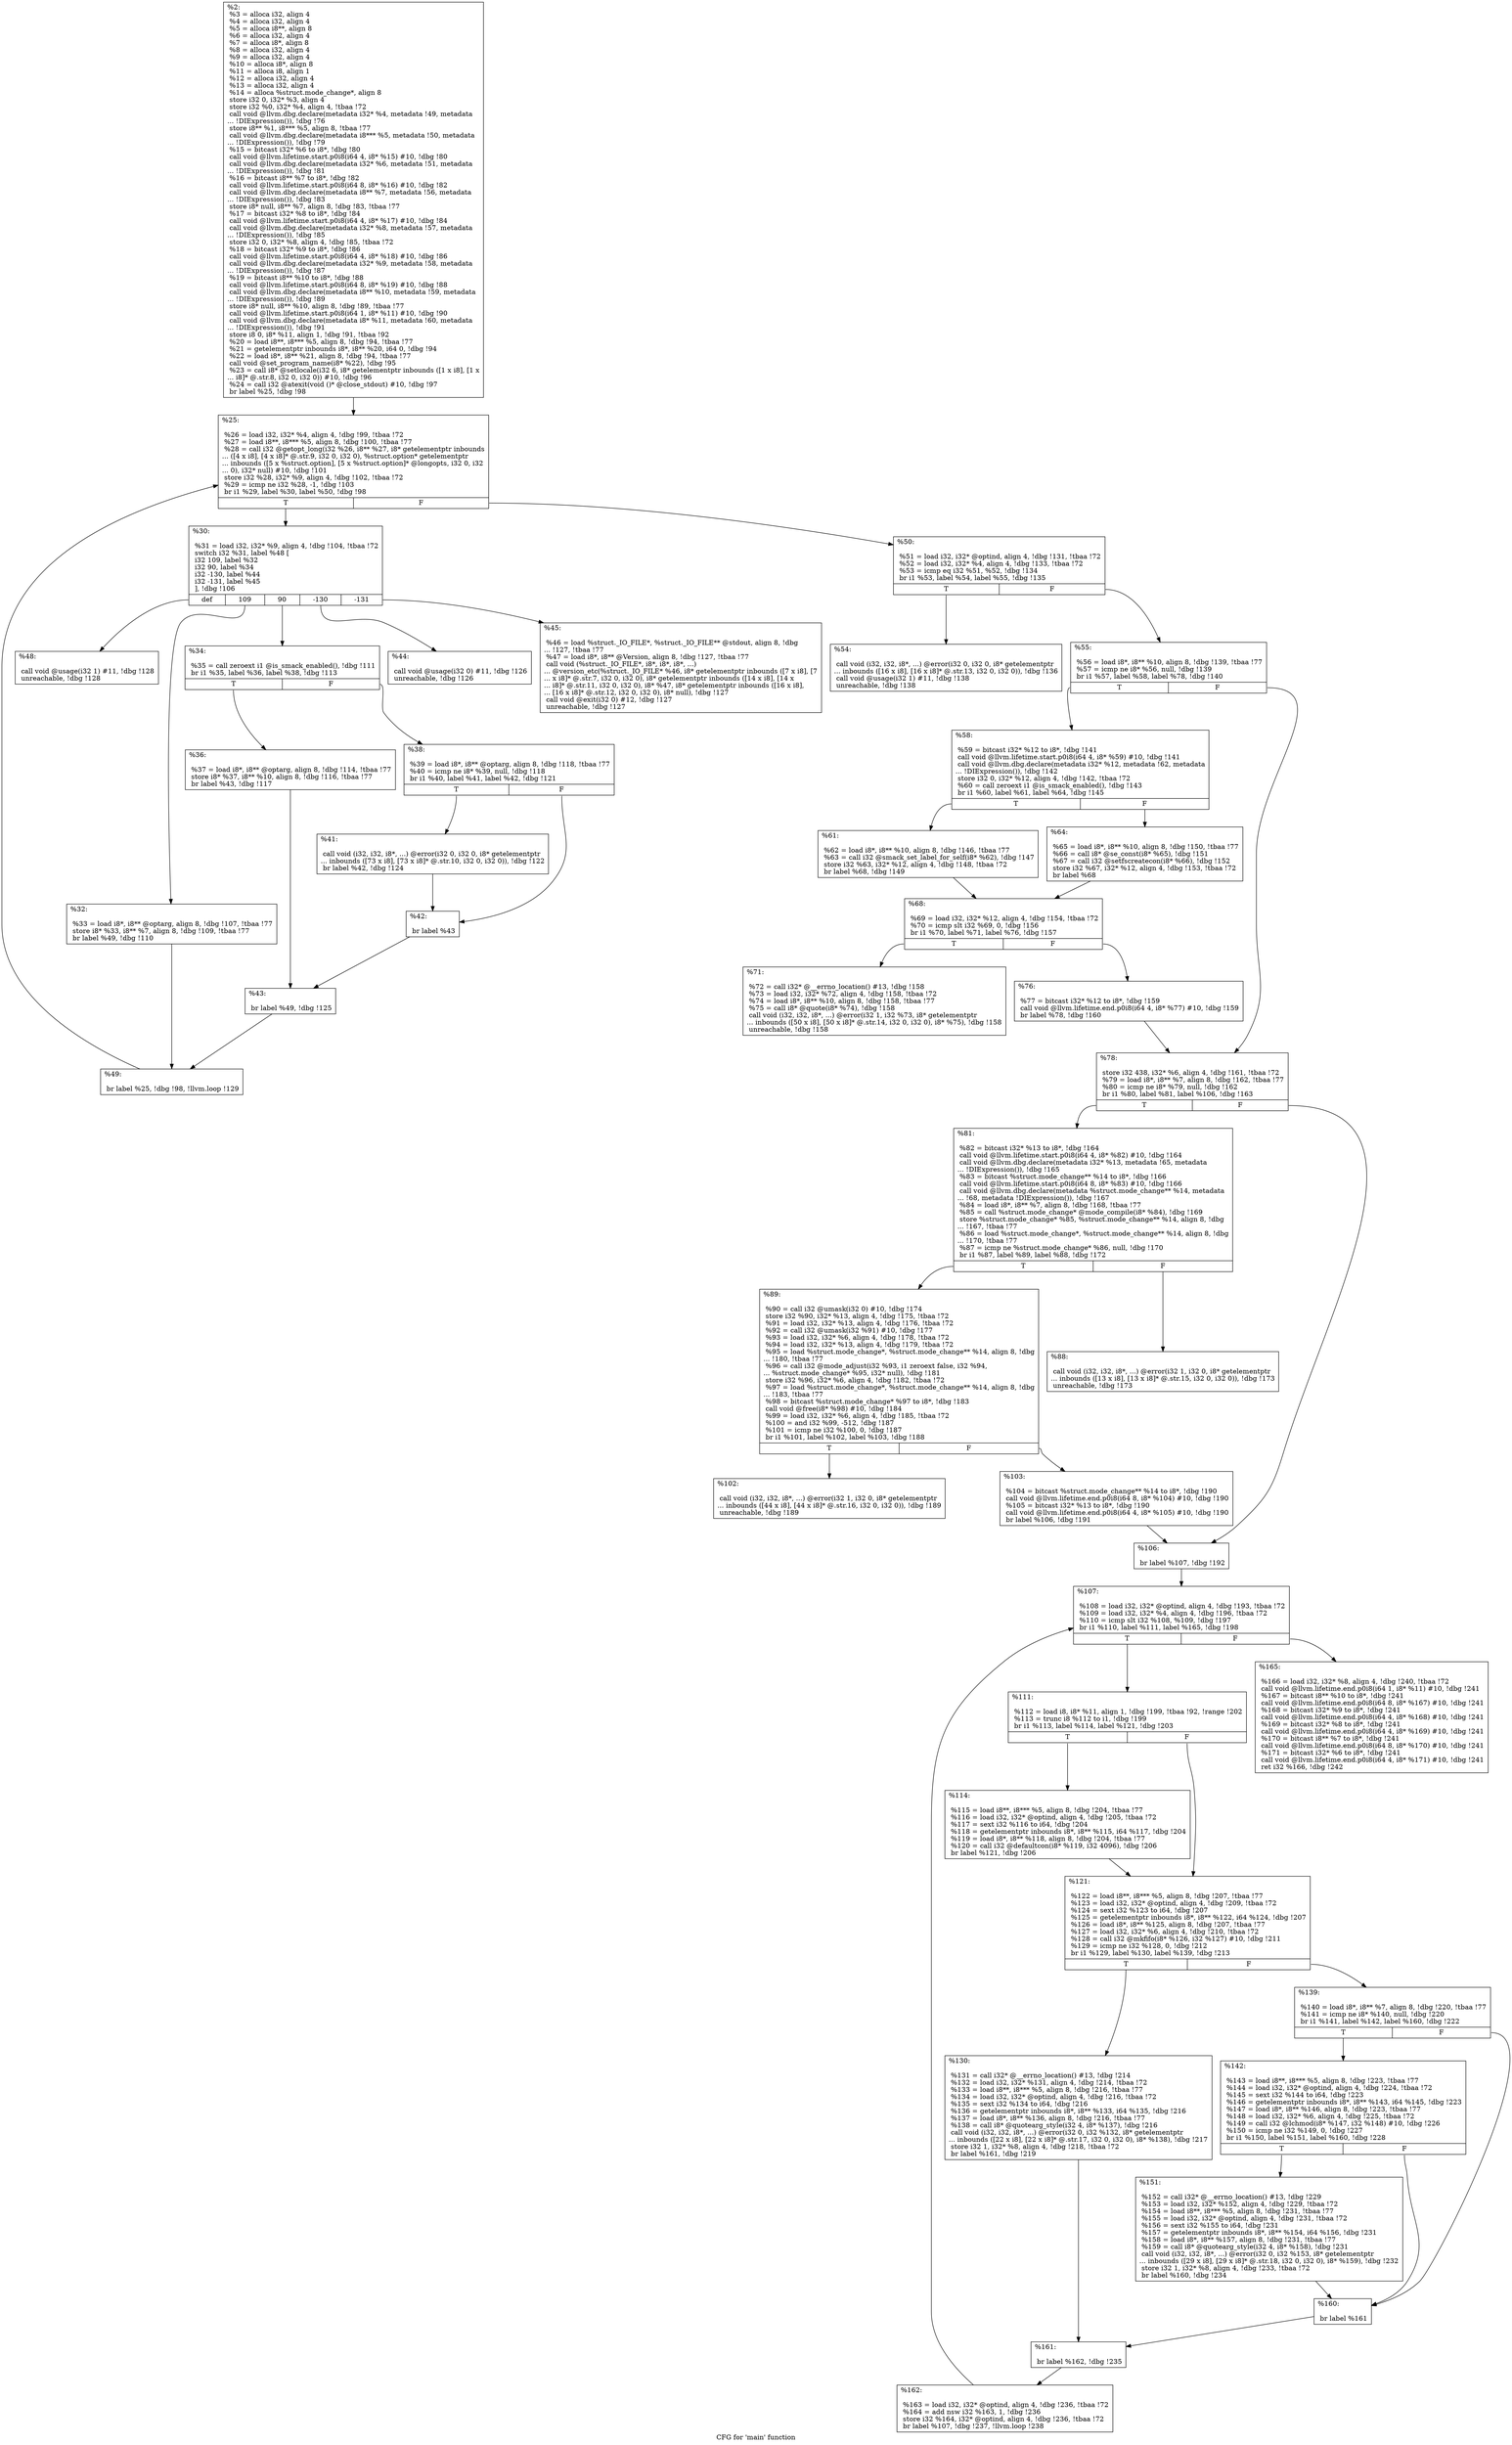 digraph "CFG for 'main' function" {
	label="CFG for 'main' function";

	Node0xbb6b30 [shape=record,label="{%2:\l  %3 = alloca i32, align 4\l  %4 = alloca i32, align 4\l  %5 = alloca i8**, align 8\l  %6 = alloca i32, align 4\l  %7 = alloca i8*, align 8\l  %8 = alloca i32, align 4\l  %9 = alloca i32, align 4\l  %10 = alloca i8*, align 8\l  %11 = alloca i8, align 1\l  %12 = alloca i32, align 4\l  %13 = alloca i32, align 4\l  %14 = alloca %struct.mode_change*, align 8\l  store i32 0, i32* %3, align 4\l  store i32 %0, i32* %4, align 4, !tbaa !72\l  call void @llvm.dbg.declare(metadata i32* %4, metadata !49, metadata\l... !DIExpression()), !dbg !76\l  store i8** %1, i8*** %5, align 8, !tbaa !77\l  call void @llvm.dbg.declare(metadata i8*** %5, metadata !50, metadata\l... !DIExpression()), !dbg !79\l  %15 = bitcast i32* %6 to i8*, !dbg !80\l  call void @llvm.lifetime.start.p0i8(i64 4, i8* %15) #10, !dbg !80\l  call void @llvm.dbg.declare(metadata i32* %6, metadata !51, metadata\l... !DIExpression()), !dbg !81\l  %16 = bitcast i8** %7 to i8*, !dbg !82\l  call void @llvm.lifetime.start.p0i8(i64 8, i8* %16) #10, !dbg !82\l  call void @llvm.dbg.declare(metadata i8** %7, metadata !56, metadata\l... !DIExpression()), !dbg !83\l  store i8* null, i8** %7, align 8, !dbg !83, !tbaa !77\l  %17 = bitcast i32* %8 to i8*, !dbg !84\l  call void @llvm.lifetime.start.p0i8(i64 4, i8* %17) #10, !dbg !84\l  call void @llvm.dbg.declare(metadata i32* %8, metadata !57, metadata\l... !DIExpression()), !dbg !85\l  store i32 0, i32* %8, align 4, !dbg !85, !tbaa !72\l  %18 = bitcast i32* %9 to i8*, !dbg !86\l  call void @llvm.lifetime.start.p0i8(i64 4, i8* %18) #10, !dbg !86\l  call void @llvm.dbg.declare(metadata i32* %9, metadata !58, metadata\l... !DIExpression()), !dbg !87\l  %19 = bitcast i8** %10 to i8*, !dbg !88\l  call void @llvm.lifetime.start.p0i8(i64 8, i8* %19) #10, !dbg !88\l  call void @llvm.dbg.declare(metadata i8** %10, metadata !59, metadata\l... !DIExpression()), !dbg !89\l  store i8* null, i8** %10, align 8, !dbg !89, !tbaa !77\l  call void @llvm.lifetime.start.p0i8(i64 1, i8* %11) #10, !dbg !90\l  call void @llvm.dbg.declare(metadata i8* %11, metadata !60, metadata\l... !DIExpression()), !dbg !91\l  store i8 0, i8* %11, align 1, !dbg !91, !tbaa !92\l  %20 = load i8**, i8*** %5, align 8, !dbg !94, !tbaa !77\l  %21 = getelementptr inbounds i8*, i8** %20, i64 0, !dbg !94\l  %22 = load i8*, i8** %21, align 8, !dbg !94, !tbaa !77\l  call void @set_program_name(i8* %22), !dbg !95\l  %23 = call i8* @setlocale(i32 6, i8* getelementptr inbounds ([1 x i8], [1 x\l... i8]* @.str.8, i32 0, i32 0)) #10, !dbg !96\l  %24 = call i32 @atexit(void ()* @close_stdout) #10, !dbg !97\l  br label %25, !dbg !98\l}"];
	Node0xbb6b30 -> Node0xbb6ce0;
	Node0xbb6ce0 [shape=record,label="{%25:\l\l  %26 = load i32, i32* %4, align 4, !dbg !99, !tbaa !72\l  %27 = load i8**, i8*** %5, align 8, !dbg !100, !tbaa !77\l  %28 = call i32 @getopt_long(i32 %26, i8** %27, i8* getelementptr inbounds\l... ([4 x i8], [4 x i8]* @.str.9, i32 0, i32 0), %struct.option* getelementptr\l... inbounds ([5 x %struct.option], [5 x %struct.option]* @longopts, i32 0, i32\l... 0), i32* null) #10, !dbg !101\l  store i32 %28, i32* %9, align 4, !dbg !102, !tbaa !72\l  %29 = icmp ne i32 %28, -1, !dbg !103\l  br i1 %29, label %30, label %50, !dbg !98\l|{<s0>T|<s1>F}}"];
	Node0xbb6ce0:s0 -> Node0xbb6d30;
	Node0xbb6ce0:s1 -> Node0xbb70f0;
	Node0xbb6d30 [shape=record,label="{%30:\l\l  %31 = load i32, i32* %9, align 4, !dbg !104, !tbaa !72\l  switch i32 %31, label %48 [\l    i32 109, label %32\l    i32 90, label %34\l    i32 -130, label %44\l    i32 -131, label %45\l  ], !dbg !106\l|{<s0>def|<s1>109|<s2>90|<s3>-130|<s4>-131}}"];
	Node0xbb6d30:s0 -> Node0xbb7050;
	Node0xbb6d30:s1 -> Node0xbb6d80;
	Node0xbb6d30:s2 -> Node0xbb6dd0;
	Node0xbb6d30:s3 -> Node0xbb6fb0;
	Node0xbb6d30:s4 -> Node0xbb7000;
	Node0xbb6d80 [shape=record,label="{%32:\l\l  %33 = load i8*, i8** @optarg, align 8, !dbg !107, !tbaa !77\l  store i8* %33, i8** %7, align 8, !dbg !109, !tbaa !77\l  br label %49, !dbg !110\l}"];
	Node0xbb6d80 -> Node0xbb70a0;
	Node0xbb6dd0 [shape=record,label="{%34:\l\l  %35 = call zeroext i1 @is_smack_enabled(), !dbg !111\l  br i1 %35, label %36, label %38, !dbg !113\l|{<s0>T|<s1>F}}"];
	Node0xbb6dd0:s0 -> Node0xbb6e20;
	Node0xbb6dd0:s1 -> Node0xbb6e70;
	Node0xbb6e20 [shape=record,label="{%36:\l\l  %37 = load i8*, i8** @optarg, align 8, !dbg !114, !tbaa !77\l  store i8* %37, i8** %10, align 8, !dbg !116, !tbaa !77\l  br label %43, !dbg !117\l}"];
	Node0xbb6e20 -> Node0xbb6f60;
	Node0xbb6e70 [shape=record,label="{%38:\l\l  %39 = load i8*, i8** @optarg, align 8, !dbg !118, !tbaa !77\l  %40 = icmp ne i8* %39, null, !dbg !118\l  br i1 %40, label %41, label %42, !dbg !121\l|{<s0>T|<s1>F}}"];
	Node0xbb6e70:s0 -> Node0xbb6ec0;
	Node0xbb6e70:s1 -> Node0xbb6f10;
	Node0xbb6ec0 [shape=record,label="{%41:\l\l  call void (i32, i32, i8*, ...) @error(i32 0, i32 0, i8* getelementptr\l... inbounds ([73 x i8], [73 x i8]* @.str.10, i32 0, i32 0)), !dbg !122\l  br label %42, !dbg !124\l}"];
	Node0xbb6ec0 -> Node0xbb6f10;
	Node0xbb6f10 [shape=record,label="{%42:\l\l  br label %43\l}"];
	Node0xbb6f10 -> Node0xbb6f60;
	Node0xbb6f60 [shape=record,label="{%43:\l\l  br label %49, !dbg !125\l}"];
	Node0xbb6f60 -> Node0xbb70a0;
	Node0xbb6fb0 [shape=record,label="{%44:\l\l  call void @usage(i32 0) #11, !dbg !126\l  unreachable, !dbg !126\l}"];
	Node0xbb7000 [shape=record,label="{%45:\l\l  %46 = load %struct._IO_FILE*, %struct._IO_FILE** @stdout, align 8, !dbg\l... !127, !tbaa !77\l  %47 = load i8*, i8** @Version, align 8, !dbg !127, !tbaa !77\l  call void (%struct._IO_FILE*, i8*, i8*, i8*, ...)\l... @version_etc(%struct._IO_FILE* %46, i8* getelementptr inbounds ([7 x i8], [7\l... x i8]* @.str.7, i32 0, i32 0), i8* getelementptr inbounds ([14 x i8], [14 x\l... i8]* @.str.11, i32 0, i32 0), i8* %47, i8* getelementptr inbounds ([16 x i8],\l... [16 x i8]* @.str.12, i32 0, i32 0), i8* null), !dbg !127\l  call void @exit(i32 0) #12, !dbg !127\l  unreachable, !dbg !127\l}"];
	Node0xbb7050 [shape=record,label="{%48:\l\l  call void @usage(i32 1) #11, !dbg !128\l  unreachable, !dbg !128\l}"];
	Node0xbb70a0 [shape=record,label="{%49:\l\l  br label %25, !dbg !98, !llvm.loop !129\l}"];
	Node0xbb70a0 -> Node0xbb6ce0;
	Node0xbb70f0 [shape=record,label="{%50:\l\l  %51 = load i32, i32* @optind, align 4, !dbg !131, !tbaa !72\l  %52 = load i32, i32* %4, align 4, !dbg !133, !tbaa !72\l  %53 = icmp eq i32 %51, %52, !dbg !134\l  br i1 %53, label %54, label %55, !dbg !135\l|{<s0>T|<s1>F}}"];
	Node0xbb70f0:s0 -> Node0xbb7140;
	Node0xbb70f0:s1 -> Node0xbb7190;
	Node0xbb7140 [shape=record,label="{%54:\l\l  call void (i32, i32, i8*, ...) @error(i32 0, i32 0, i8* getelementptr\l... inbounds ([16 x i8], [16 x i8]* @.str.13, i32 0, i32 0)), !dbg !136\l  call void @usage(i32 1) #11, !dbg !138\l  unreachable, !dbg !138\l}"];
	Node0xbb7190 [shape=record,label="{%55:\l\l  %56 = load i8*, i8** %10, align 8, !dbg !139, !tbaa !77\l  %57 = icmp ne i8* %56, null, !dbg !139\l  br i1 %57, label %58, label %78, !dbg !140\l|{<s0>T|<s1>F}}"];
	Node0xbb7190:s0 -> Node0xbb71e0;
	Node0xbb7190:s1 -> Node0xbb73c0;
	Node0xbb71e0 [shape=record,label="{%58:\l\l  %59 = bitcast i32* %12 to i8*, !dbg !141\l  call void @llvm.lifetime.start.p0i8(i64 4, i8* %59) #10, !dbg !141\l  call void @llvm.dbg.declare(metadata i32* %12, metadata !62, metadata\l... !DIExpression()), !dbg !142\l  store i32 0, i32* %12, align 4, !dbg !142, !tbaa !72\l  %60 = call zeroext i1 @is_smack_enabled(), !dbg !143\l  br i1 %60, label %61, label %64, !dbg !145\l|{<s0>T|<s1>F}}"];
	Node0xbb71e0:s0 -> Node0xbb7230;
	Node0xbb71e0:s1 -> Node0xbb7280;
	Node0xbb7230 [shape=record,label="{%61:\l\l  %62 = load i8*, i8** %10, align 8, !dbg !146, !tbaa !77\l  %63 = call i32 @smack_set_label_for_self(i8* %62), !dbg !147\l  store i32 %63, i32* %12, align 4, !dbg !148, !tbaa !72\l  br label %68, !dbg !149\l}"];
	Node0xbb7230 -> Node0xbb72d0;
	Node0xbb7280 [shape=record,label="{%64:\l\l  %65 = load i8*, i8** %10, align 8, !dbg !150, !tbaa !77\l  %66 = call i8* @se_const(i8* %65), !dbg !151\l  %67 = call i32 @setfscreatecon(i8* %66), !dbg !152\l  store i32 %67, i32* %12, align 4, !dbg !153, !tbaa !72\l  br label %68\l}"];
	Node0xbb7280 -> Node0xbb72d0;
	Node0xbb72d0 [shape=record,label="{%68:\l\l  %69 = load i32, i32* %12, align 4, !dbg !154, !tbaa !72\l  %70 = icmp slt i32 %69, 0, !dbg !156\l  br i1 %70, label %71, label %76, !dbg !157\l|{<s0>T|<s1>F}}"];
	Node0xbb72d0:s0 -> Node0xbb7320;
	Node0xbb72d0:s1 -> Node0xbb7370;
	Node0xbb7320 [shape=record,label="{%71:\l\l  %72 = call i32* @__errno_location() #13, !dbg !158\l  %73 = load i32, i32* %72, align 4, !dbg !158, !tbaa !72\l  %74 = load i8*, i8** %10, align 8, !dbg !158, !tbaa !77\l  %75 = call i8* @quote(i8* %74), !dbg !158\l  call void (i32, i32, i8*, ...) @error(i32 1, i32 %73, i8* getelementptr\l... inbounds ([50 x i8], [50 x i8]* @.str.14, i32 0, i32 0), i8* %75), !dbg !158\l  unreachable, !dbg !158\l}"];
	Node0xbb7370 [shape=record,label="{%76:\l\l  %77 = bitcast i32* %12 to i8*, !dbg !159\l  call void @llvm.lifetime.end.p0i8(i64 4, i8* %77) #10, !dbg !159\l  br label %78, !dbg !160\l}"];
	Node0xbb7370 -> Node0xbb73c0;
	Node0xbb73c0 [shape=record,label="{%78:\l\l  store i32 438, i32* %6, align 4, !dbg !161, !tbaa !72\l  %79 = load i8*, i8** %7, align 8, !dbg !162, !tbaa !77\l  %80 = icmp ne i8* %79, null, !dbg !162\l  br i1 %80, label %81, label %106, !dbg !163\l|{<s0>T|<s1>F}}"];
	Node0xbb73c0:s0 -> Node0xbb7410;
	Node0xbb73c0:s1 -> Node0xbb75a0;
	Node0xbb7410 [shape=record,label="{%81:\l\l  %82 = bitcast i32* %13 to i8*, !dbg !164\l  call void @llvm.lifetime.start.p0i8(i64 4, i8* %82) #10, !dbg !164\l  call void @llvm.dbg.declare(metadata i32* %13, metadata !65, metadata\l... !DIExpression()), !dbg !165\l  %83 = bitcast %struct.mode_change** %14 to i8*, !dbg !166\l  call void @llvm.lifetime.start.p0i8(i64 8, i8* %83) #10, !dbg !166\l  call void @llvm.dbg.declare(metadata %struct.mode_change** %14, metadata\l... !68, metadata !DIExpression()), !dbg !167\l  %84 = load i8*, i8** %7, align 8, !dbg !168, !tbaa !77\l  %85 = call %struct.mode_change* @mode_compile(i8* %84), !dbg !169\l  store %struct.mode_change* %85, %struct.mode_change** %14, align 8, !dbg\l... !167, !tbaa !77\l  %86 = load %struct.mode_change*, %struct.mode_change** %14, align 8, !dbg\l... !170, !tbaa !77\l  %87 = icmp ne %struct.mode_change* %86, null, !dbg !170\l  br i1 %87, label %89, label %88, !dbg !172\l|{<s0>T|<s1>F}}"];
	Node0xbb7410:s0 -> Node0xbb74b0;
	Node0xbb7410:s1 -> Node0xbb7460;
	Node0xbb7460 [shape=record,label="{%88:\l\l  call void (i32, i32, i8*, ...) @error(i32 1, i32 0, i8* getelementptr\l... inbounds ([13 x i8], [13 x i8]* @.str.15, i32 0, i32 0)), !dbg !173\l  unreachable, !dbg !173\l}"];
	Node0xbb74b0 [shape=record,label="{%89:\l\l  %90 = call i32 @umask(i32 0) #10, !dbg !174\l  store i32 %90, i32* %13, align 4, !dbg !175, !tbaa !72\l  %91 = load i32, i32* %13, align 4, !dbg !176, !tbaa !72\l  %92 = call i32 @umask(i32 %91) #10, !dbg !177\l  %93 = load i32, i32* %6, align 4, !dbg !178, !tbaa !72\l  %94 = load i32, i32* %13, align 4, !dbg !179, !tbaa !72\l  %95 = load %struct.mode_change*, %struct.mode_change** %14, align 8, !dbg\l... !180, !tbaa !77\l  %96 = call i32 @mode_adjust(i32 %93, i1 zeroext false, i32 %94,\l... %struct.mode_change* %95, i32* null), !dbg !181\l  store i32 %96, i32* %6, align 4, !dbg !182, !tbaa !72\l  %97 = load %struct.mode_change*, %struct.mode_change** %14, align 8, !dbg\l... !183, !tbaa !77\l  %98 = bitcast %struct.mode_change* %97 to i8*, !dbg !183\l  call void @free(i8* %98) #10, !dbg !184\l  %99 = load i32, i32* %6, align 4, !dbg !185, !tbaa !72\l  %100 = and i32 %99, -512, !dbg !187\l  %101 = icmp ne i32 %100, 0, !dbg !187\l  br i1 %101, label %102, label %103, !dbg !188\l|{<s0>T|<s1>F}}"];
	Node0xbb74b0:s0 -> Node0xbb7500;
	Node0xbb74b0:s1 -> Node0xbb7550;
	Node0xbb7500 [shape=record,label="{%102:\l\l  call void (i32, i32, i8*, ...) @error(i32 1, i32 0, i8* getelementptr\l... inbounds ([44 x i8], [44 x i8]* @.str.16, i32 0, i32 0)), !dbg !189\l  unreachable, !dbg !189\l}"];
	Node0xbb7550 [shape=record,label="{%103:\l\l  %104 = bitcast %struct.mode_change** %14 to i8*, !dbg !190\l  call void @llvm.lifetime.end.p0i8(i64 8, i8* %104) #10, !dbg !190\l  %105 = bitcast i32* %13 to i8*, !dbg !190\l  call void @llvm.lifetime.end.p0i8(i64 4, i8* %105) #10, !dbg !190\l  br label %106, !dbg !191\l}"];
	Node0xbb7550 -> Node0xbb75a0;
	Node0xbb75a0 [shape=record,label="{%106:\l\l  br label %107, !dbg !192\l}"];
	Node0xbb75a0 -> Node0xbb75f0;
	Node0xbb75f0 [shape=record,label="{%107:\l\l  %108 = load i32, i32* @optind, align 4, !dbg !193, !tbaa !72\l  %109 = load i32, i32* %4, align 4, !dbg !196, !tbaa !72\l  %110 = icmp slt i32 %108, %109, !dbg !197\l  br i1 %110, label %111, label %165, !dbg !198\l|{<s0>T|<s1>F}}"];
	Node0xbb75f0:s0 -> Node0xbb7640;
	Node0xbb75f0:s1 -> Node0xbb7960;
	Node0xbb7640 [shape=record,label="{%111:\l\l  %112 = load i8, i8* %11, align 1, !dbg !199, !tbaa !92, !range !202\l  %113 = trunc i8 %112 to i1, !dbg !199\l  br i1 %113, label %114, label %121, !dbg !203\l|{<s0>T|<s1>F}}"];
	Node0xbb7640:s0 -> Node0xbb7690;
	Node0xbb7640:s1 -> Node0xbb76e0;
	Node0xbb7690 [shape=record,label="{%114:\l\l  %115 = load i8**, i8*** %5, align 8, !dbg !204, !tbaa !77\l  %116 = load i32, i32* @optind, align 4, !dbg !205, !tbaa !72\l  %117 = sext i32 %116 to i64, !dbg !204\l  %118 = getelementptr inbounds i8*, i8** %115, i64 %117, !dbg !204\l  %119 = load i8*, i8** %118, align 8, !dbg !204, !tbaa !77\l  %120 = call i32 @defaultcon(i8* %119, i32 4096), !dbg !206\l  br label %121, !dbg !206\l}"];
	Node0xbb7690 -> Node0xbb76e0;
	Node0xbb76e0 [shape=record,label="{%121:\l\l  %122 = load i8**, i8*** %5, align 8, !dbg !207, !tbaa !77\l  %123 = load i32, i32* @optind, align 4, !dbg !209, !tbaa !72\l  %124 = sext i32 %123 to i64, !dbg !207\l  %125 = getelementptr inbounds i8*, i8** %122, i64 %124, !dbg !207\l  %126 = load i8*, i8** %125, align 8, !dbg !207, !tbaa !77\l  %127 = load i32, i32* %6, align 4, !dbg !210, !tbaa !72\l  %128 = call i32 @mkfifo(i8* %126, i32 %127) #10, !dbg !211\l  %129 = icmp ne i32 %128, 0, !dbg !212\l  br i1 %129, label %130, label %139, !dbg !213\l|{<s0>T|<s1>F}}"];
	Node0xbb76e0:s0 -> Node0xbb7730;
	Node0xbb76e0:s1 -> Node0xbb7780;
	Node0xbb7730 [shape=record,label="{%130:\l\l  %131 = call i32* @__errno_location() #13, !dbg !214\l  %132 = load i32, i32* %131, align 4, !dbg !214, !tbaa !72\l  %133 = load i8**, i8*** %5, align 8, !dbg !216, !tbaa !77\l  %134 = load i32, i32* @optind, align 4, !dbg !216, !tbaa !72\l  %135 = sext i32 %134 to i64, !dbg !216\l  %136 = getelementptr inbounds i8*, i8** %133, i64 %135, !dbg !216\l  %137 = load i8*, i8** %136, align 8, !dbg !216, !tbaa !77\l  %138 = call i8* @quotearg_style(i32 4, i8* %137), !dbg !216\l  call void (i32, i32, i8*, ...) @error(i32 0, i32 %132, i8* getelementptr\l... inbounds ([22 x i8], [22 x i8]* @.str.17, i32 0, i32 0), i8* %138), !dbg !217\l  store i32 1, i32* %8, align 4, !dbg !218, !tbaa !72\l  br label %161, !dbg !219\l}"];
	Node0xbb7730 -> Node0xbb78c0;
	Node0xbb7780 [shape=record,label="{%139:\l\l  %140 = load i8*, i8** %7, align 8, !dbg !220, !tbaa !77\l  %141 = icmp ne i8* %140, null, !dbg !220\l  br i1 %141, label %142, label %160, !dbg !222\l|{<s0>T|<s1>F}}"];
	Node0xbb7780:s0 -> Node0xbb77d0;
	Node0xbb7780:s1 -> Node0xbb7870;
	Node0xbb77d0 [shape=record,label="{%142:\l\l  %143 = load i8**, i8*** %5, align 8, !dbg !223, !tbaa !77\l  %144 = load i32, i32* @optind, align 4, !dbg !224, !tbaa !72\l  %145 = sext i32 %144 to i64, !dbg !223\l  %146 = getelementptr inbounds i8*, i8** %143, i64 %145, !dbg !223\l  %147 = load i8*, i8** %146, align 8, !dbg !223, !tbaa !77\l  %148 = load i32, i32* %6, align 4, !dbg !225, !tbaa !72\l  %149 = call i32 @lchmod(i8* %147, i32 %148) #10, !dbg !226\l  %150 = icmp ne i32 %149, 0, !dbg !227\l  br i1 %150, label %151, label %160, !dbg !228\l|{<s0>T|<s1>F}}"];
	Node0xbb77d0:s0 -> Node0xbb7820;
	Node0xbb77d0:s1 -> Node0xbb7870;
	Node0xbb7820 [shape=record,label="{%151:\l\l  %152 = call i32* @__errno_location() #13, !dbg !229\l  %153 = load i32, i32* %152, align 4, !dbg !229, !tbaa !72\l  %154 = load i8**, i8*** %5, align 8, !dbg !231, !tbaa !77\l  %155 = load i32, i32* @optind, align 4, !dbg !231, !tbaa !72\l  %156 = sext i32 %155 to i64, !dbg !231\l  %157 = getelementptr inbounds i8*, i8** %154, i64 %156, !dbg !231\l  %158 = load i8*, i8** %157, align 8, !dbg !231, !tbaa !77\l  %159 = call i8* @quotearg_style(i32 4, i8* %158), !dbg !231\l  call void (i32, i32, i8*, ...) @error(i32 0, i32 %153, i8* getelementptr\l... inbounds ([29 x i8], [29 x i8]* @.str.18, i32 0, i32 0), i8* %159), !dbg !232\l  store i32 1, i32* %8, align 4, !dbg !233, !tbaa !72\l  br label %160, !dbg !234\l}"];
	Node0xbb7820 -> Node0xbb7870;
	Node0xbb7870 [shape=record,label="{%160:\l\l  br label %161\l}"];
	Node0xbb7870 -> Node0xbb78c0;
	Node0xbb78c0 [shape=record,label="{%161:\l\l  br label %162, !dbg !235\l}"];
	Node0xbb78c0 -> Node0xbb7910;
	Node0xbb7910 [shape=record,label="{%162:\l\l  %163 = load i32, i32* @optind, align 4, !dbg !236, !tbaa !72\l  %164 = add nsw i32 %163, 1, !dbg !236\l  store i32 %164, i32* @optind, align 4, !dbg !236, !tbaa !72\l  br label %107, !dbg !237, !llvm.loop !238\l}"];
	Node0xbb7910 -> Node0xbb75f0;
	Node0xbb7960 [shape=record,label="{%165:\l\l  %166 = load i32, i32* %8, align 4, !dbg !240, !tbaa !72\l  call void @llvm.lifetime.end.p0i8(i64 1, i8* %11) #10, !dbg !241\l  %167 = bitcast i8** %10 to i8*, !dbg !241\l  call void @llvm.lifetime.end.p0i8(i64 8, i8* %167) #10, !dbg !241\l  %168 = bitcast i32* %9 to i8*, !dbg !241\l  call void @llvm.lifetime.end.p0i8(i64 4, i8* %168) #10, !dbg !241\l  %169 = bitcast i32* %8 to i8*, !dbg !241\l  call void @llvm.lifetime.end.p0i8(i64 4, i8* %169) #10, !dbg !241\l  %170 = bitcast i8** %7 to i8*, !dbg !241\l  call void @llvm.lifetime.end.p0i8(i64 8, i8* %170) #10, !dbg !241\l  %171 = bitcast i32* %6 to i8*, !dbg !241\l  call void @llvm.lifetime.end.p0i8(i64 4, i8* %171) #10, !dbg !241\l  ret i32 %166, !dbg !242\l}"];
}

